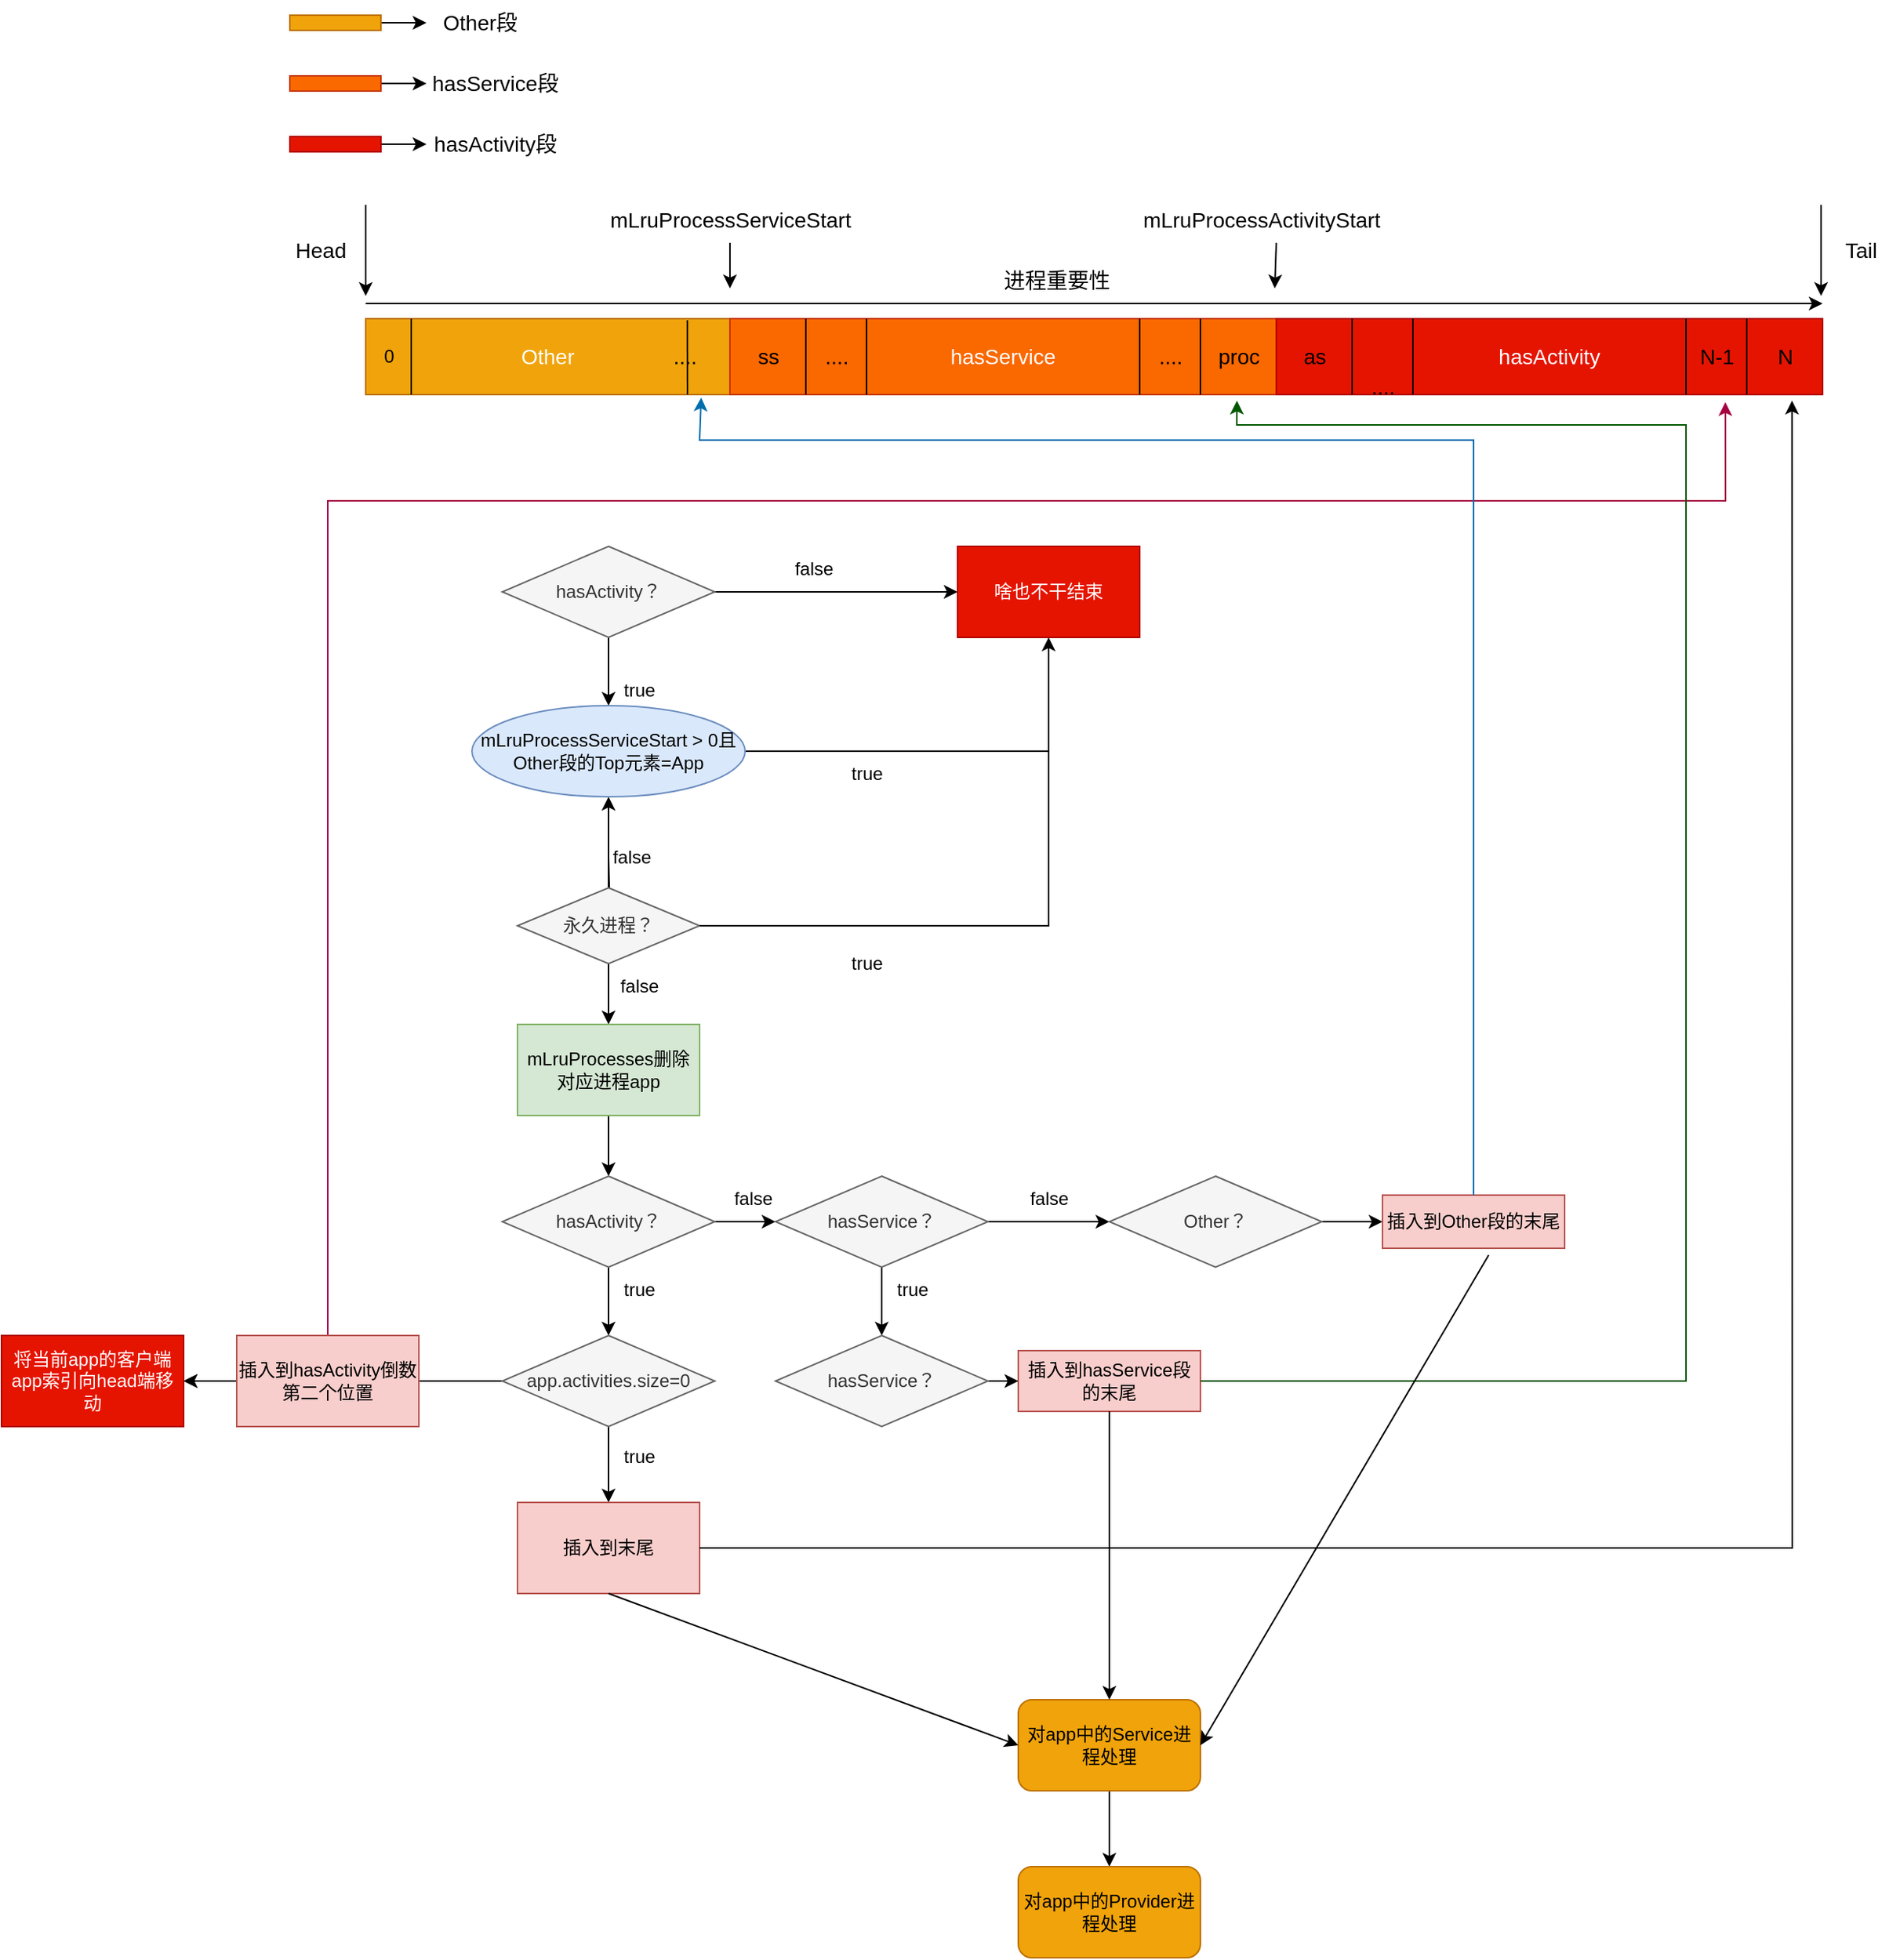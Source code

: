 <mxfile version="20.3.0" type="device"><diagram id="qgiC6TigUu5Dcoy5z_bk" name="第 1 页"><mxGraphModel dx="2258" dy="553" grid="1" gridSize="10" guides="1" tooltips="1" connect="1" arrows="1" fold="1" page="1" pageScale="1" pageWidth="1390" pageHeight="980" math="0" shadow="0"><root><mxCell id="0"/><mxCell id="1" parent="0"/><mxCell id="p4Rnya5ZcmWezV5nJHhN-1" value="&lt;font color=&quot;#ffffff&quot;&gt;Other&lt;/font&gt;" style="rounded=0;whiteSpace=wrap;html=1;fontSize=14;fillColor=#f0a30a;fontColor=#000000;strokeColor=#BD7000;" parent="1" vertex="1"><mxGeometry x="80" y="240" width="240" height="50" as="geometry"/></mxCell><mxCell id="p4Rnya5ZcmWezV5nJHhN-2" value="&lt;font color=&quot;#ffffff&quot;&gt;hasService&lt;/font&gt;" style="rounded=0;whiteSpace=wrap;html=1;fontSize=14;fillColor=#fa6800;strokeColor=#C73500;fontColor=#000000;" parent="1" vertex="1"><mxGeometry x="320" y="240" width="360" height="50" as="geometry"/></mxCell><mxCell id="p4Rnya5ZcmWezV5nJHhN-3" value="hasActivity" style="rounded=0;whiteSpace=wrap;html=1;fontSize=14;fillColor=#e51400;strokeColor=#B20000;fontColor=#ffffff;" parent="1" vertex="1"><mxGeometry x="680" y="240" width="360" height="50" as="geometry"/></mxCell><mxCell id="p4Rnya5ZcmWezV5nJHhN-4" value="" style="endArrow=none;html=1;fontSize=14;rounded=1;" parent="1" edge="1"><mxGeometry width="50" height="50" relative="1" as="geometry"><mxPoint x="370" y="290" as="sourcePoint"/><mxPoint x="370" y="240" as="targetPoint"/><Array as="points"><mxPoint x="370" y="280"/></Array></mxGeometry></mxCell><mxCell id="p4Rnya5ZcmWezV5nJHhN-5" value="ss" style="text;html=1;align=center;verticalAlign=middle;resizable=0;points=[];autosize=1;strokeColor=none;fillColor=none;fontSize=14;" parent="1" vertex="1"><mxGeometry x="325" y="250" width="40" height="30" as="geometry"/></mxCell><mxCell id="p4Rnya5ZcmWezV5nJHhN-6" value="" style="endArrow=none;html=1;fontSize=14;rounded=1;" parent="1" edge="1"><mxGeometry width="50" height="50" relative="1" as="geometry"><mxPoint x="410" y="290" as="sourcePoint"/><mxPoint x="410" y="240" as="targetPoint"/><Array as="points"><mxPoint x="410" y="280"/></Array></mxGeometry></mxCell><mxCell id="p4Rnya5ZcmWezV5nJHhN-7" value="....&lt;br&gt;" style="text;html=1;align=center;verticalAlign=middle;resizable=0;points=[];autosize=1;strokeColor=none;fillColor=none;fontSize=14;" parent="1" vertex="1"><mxGeometry x="370" y="250" width="40" height="30" as="geometry"/></mxCell><mxCell id="p4Rnya5ZcmWezV5nJHhN-8" value="" style="endArrow=none;html=1;fontSize=14;rounded=1;" parent="1" edge="1"><mxGeometry width="50" height="50" relative="1" as="geometry"><mxPoint x="630" y="290" as="sourcePoint"/><mxPoint x="630" y="240" as="targetPoint"/><Array as="points"><mxPoint x="630" y="280"/></Array></mxGeometry></mxCell><mxCell id="p4Rnya5ZcmWezV5nJHhN-9" value="" style="endArrow=none;html=1;fontSize=14;rounded=1;" parent="1" edge="1"><mxGeometry width="50" height="50" relative="1" as="geometry"><mxPoint x="590" y="290" as="sourcePoint"/><mxPoint x="590" y="240" as="targetPoint"/><Array as="points"><mxPoint x="590" y="280"/></Array></mxGeometry></mxCell><mxCell id="p4Rnya5ZcmWezV5nJHhN-10" value="....&lt;br&gt;" style="text;html=1;align=center;verticalAlign=middle;resizable=0;points=[];autosize=1;strokeColor=none;fillColor=none;fontSize=14;" parent="1" vertex="1"><mxGeometry x="590" y="250" width="40" height="30" as="geometry"/></mxCell><mxCell id="p4Rnya5ZcmWezV5nJHhN-11" value="proc" style="text;html=1;align=center;verticalAlign=middle;resizable=0;points=[];autosize=1;strokeColor=none;fillColor=none;fontSize=14;" parent="1" vertex="1"><mxGeometry x="630" y="250" width="50" height="30" as="geometry"/></mxCell><mxCell id="p4Rnya5ZcmWezV5nJHhN-12" value="" style="endArrow=none;html=1;fontSize=14;rounded=1;" parent="1" edge="1"><mxGeometry width="50" height="50" relative="1" as="geometry"><mxPoint x="730" y="290" as="sourcePoint"/><mxPoint x="730" y="240" as="targetPoint"/><Array as="points"><mxPoint x="730" y="280"/></Array></mxGeometry></mxCell><mxCell id="p4Rnya5ZcmWezV5nJHhN-13" value="" style="endArrow=none;html=1;fontSize=14;rounded=1;" parent="1" edge="1"><mxGeometry width="50" height="50" relative="1" as="geometry"><mxPoint x="770" y="290" as="sourcePoint"/><mxPoint x="770" y="240" as="targetPoint"/><Array as="points"><mxPoint x="770" y="280"/></Array></mxGeometry></mxCell><mxCell id="p4Rnya5ZcmWezV5nJHhN-14" value="" style="endArrow=none;html=1;fontSize=14;rounded=1;" parent="1" edge="1"><mxGeometry width="50" height="50" relative="1" as="geometry"><mxPoint x="990" y="290" as="sourcePoint"/><mxPoint x="990" y="240" as="targetPoint"/><Array as="points"><mxPoint x="990" y="280"/></Array></mxGeometry></mxCell><mxCell id="p4Rnya5ZcmWezV5nJHhN-15" value="" style="endArrow=none;html=1;fontSize=14;rounded=1;" parent="1" edge="1"><mxGeometry width="50" height="50" relative="1" as="geometry"><mxPoint x="950" y="290" as="sourcePoint"/><mxPoint x="950" y="240" as="targetPoint"/><Array as="points"><mxPoint x="950" y="280"/></Array></mxGeometry></mxCell><mxCell id="p4Rnya5ZcmWezV5nJHhN-16" value="....&lt;br&gt;" style="text;html=1;align=center;verticalAlign=middle;resizable=0;points=[];autosize=1;strokeColor=none;fillColor=none;fontSize=14;" parent="1" vertex="1"><mxGeometry x="730" y="270" width="40" height="30" as="geometry"/></mxCell><mxCell id="p4Rnya5ZcmWezV5nJHhN-17" value="N-1" style="text;html=1;align=center;verticalAlign=middle;resizable=0;points=[];autosize=1;strokeColor=none;fillColor=none;fontSize=14;" parent="1" vertex="1"><mxGeometry x="945" y="250" width="50" height="30" as="geometry"/></mxCell><mxCell id="p4Rnya5ZcmWezV5nJHhN-18" value="as" style="text;html=1;align=center;verticalAlign=middle;resizable=0;points=[];autosize=1;strokeColor=none;fillColor=none;fontSize=14;" parent="1" vertex="1"><mxGeometry x="685" y="250" width="40" height="30" as="geometry"/></mxCell><mxCell id="p4Rnya5ZcmWezV5nJHhN-19" value="N" style="text;html=1;align=center;verticalAlign=middle;resizable=0;points=[];autosize=1;strokeColor=none;fillColor=none;fontSize=14;" parent="1" vertex="1"><mxGeometry x="1000" y="250" width="30" height="30" as="geometry"/></mxCell><mxCell id="p4Rnya5ZcmWezV5nJHhN-20" value="....&lt;br&gt;" style="text;html=1;align=center;verticalAlign=middle;resizable=0;points=[];autosize=1;strokeColor=none;fillColor=none;fontSize=14;" parent="1" vertex="1"><mxGeometry x="270" y="250" width="40" height="30" as="geometry"/></mxCell><mxCell id="p4Rnya5ZcmWezV5nJHhN-21" value="" style="endArrow=classic;html=1;rounded=1;fontSize=14;" parent="1" edge="1"><mxGeometry width="50" height="50" relative="1" as="geometry"><mxPoint x="80" y="165" as="sourcePoint"/><mxPoint x="80" y="225" as="targetPoint"/></mxGeometry></mxCell><mxCell id="p4Rnya5ZcmWezV5nJHhN-22" value="Head&lt;br&gt;" style="text;html=1;align=center;verticalAlign=middle;resizable=0;points=[];autosize=1;strokeColor=none;fillColor=none;fontSize=14;" parent="1" vertex="1"><mxGeometry x="20" y="180" width="60" height="30" as="geometry"/></mxCell><mxCell id="p4Rnya5ZcmWezV5nJHhN-23" value="" style="endArrow=classic;html=1;rounded=1;fontSize=14;" parent="1" edge="1"><mxGeometry width="50" height="50" relative="1" as="geometry"><mxPoint x="1039" y="165" as="sourcePoint"/><mxPoint x="1039" y="225" as="targetPoint"/></mxGeometry></mxCell><mxCell id="p4Rnya5ZcmWezV5nJHhN-24" value="Tail" style="text;html=1;align=center;verticalAlign=middle;resizable=0;points=[];autosize=1;strokeColor=none;fillColor=none;fontSize=14;" parent="1" vertex="1"><mxGeometry x="1040" y="180" width="50" height="30" as="geometry"/></mxCell><mxCell id="p4Rnya5ZcmWezV5nJHhN-25" value="mLruProcessServiceStart" style="text;html=1;align=center;verticalAlign=middle;resizable=0;points=[];autosize=1;strokeColor=none;fillColor=none;fontSize=14;" parent="1" vertex="1"><mxGeometry x="230" y="160" width="180" height="30" as="geometry"/></mxCell><mxCell id="p4Rnya5ZcmWezV5nJHhN-26" value="" style="endArrow=classic;html=1;rounded=1;fontSize=14;" parent="1" edge="1"><mxGeometry width="50" height="50" relative="1" as="geometry"><mxPoint x="320" y="190" as="sourcePoint"/><mxPoint x="320" y="220" as="targetPoint"/></mxGeometry></mxCell><mxCell id="p4Rnya5ZcmWezV5nJHhN-27" value="" style="endArrow=classic;html=1;rounded=1;fontSize=14;" parent="1" edge="1"><mxGeometry width="50" height="50" relative="1" as="geometry"><mxPoint x="680" y="190" as="sourcePoint"/><mxPoint x="679" y="220" as="targetPoint"/></mxGeometry></mxCell><mxCell id="p4Rnya5ZcmWezV5nJHhN-28" value="mLruProcessActivityStart" style="text;html=1;align=center;verticalAlign=middle;resizable=0;points=[];autosize=1;strokeColor=none;fillColor=none;fontSize=14;" parent="1" vertex="1"><mxGeometry x="580" y="160" width="180" height="30" as="geometry"/></mxCell><mxCell id="p4Rnya5ZcmWezV5nJHhN-29" value="" style="edgeStyle=none;rounded=1;orthogonalLoop=1;jettySize=auto;html=1;fontSize=14;" parent="1" source="p4Rnya5ZcmWezV5nJHhN-30" target="p4Rnya5ZcmWezV5nJHhN-31" edge="1"><mxGeometry relative="1" as="geometry"/></mxCell><mxCell id="p4Rnya5ZcmWezV5nJHhN-30" value="" style="rounded=0;whiteSpace=wrap;html=1;fontSize=14;fillColor=#f0a30a;fontColor=#000000;strokeColor=#BD7000;" parent="1" vertex="1"><mxGeometry x="30" y="40" width="60" height="10" as="geometry"/></mxCell><mxCell id="p4Rnya5ZcmWezV5nJHhN-31" value="Other段" style="text;html=1;align=center;verticalAlign=middle;resizable=0;points=[];autosize=1;strokeColor=none;fillColor=none;fontSize=14;" parent="1" vertex="1"><mxGeometry x="120" y="30" width="70" height="30" as="geometry"/></mxCell><mxCell id="p4Rnya5ZcmWezV5nJHhN-32" value="" style="edgeStyle=none;rounded=1;orthogonalLoop=1;jettySize=auto;html=1;fontSize=14;" parent="1" source="p4Rnya5ZcmWezV5nJHhN-33" edge="1"><mxGeometry relative="1" as="geometry"><mxPoint x="120" y="85" as="targetPoint"/></mxGeometry></mxCell><mxCell id="p4Rnya5ZcmWezV5nJHhN-33" value="" style="rounded=0;whiteSpace=wrap;html=1;fontSize=14;fillColor=#fa6800;fontColor=#000000;strokeColor=#C73500;" parent="1" vertex="1"><mxGeometry x="30" y="80" width="60" height="10" as="geometry"/></mxCell><mxCell id="p4Rnya5ZcmWezV5nJHhN-34" value="&lt;span style=&quot;&quot;&gt;hasService段&lt;/span&gt;" style="text;html=1;align=center;verticalAlign=middle;resizable=0;points=[];autosize=1;strokeColor=none;fillColor=none;fontSize=14;" parent="1" vertex="1"><mxGeometry x="110" y="70" width="110" height="30" as="geometry"/></mxCell><mxCell id="p4Rnya5ZcmWezV5nJHhN-35" value="" style="edgeStyle=none;rounded=1;orthogonalLoop=1;jettySize=auto;html=1;fontSize=14;fontColor=#ffffff;" parent="1" source="p4Rnya5ZcmWezV5nJHhN-36" edge="1"><mxGeometry relative="1" as="geometry"><mxPoint x="120" y="125" as="targetPoint"/></mxGeometry></mxCell><mxCell id="p4Rnya5ZcmWezV5nJHhN-36" value="" style="rounded=0;whiteSpace=wrap;html=1;fontSize=14;fillColor=#e51400;fontColor=#ffffff;strokeColor=#B20000;" parent="1" vertex="1"><mxGeometry x="30" y="120" width="60" height="10" as="geometry"/></mxCell><mxCell id="p4Rnya5ZcmWezV5nJHhN-37" value="&lt;span style=&quot;&quot;&gt;hasActivity段&lt;/span&gt;" style="text;html=1;align=center;verticalAlign=middle;resizable=0;points=[];autosize=1;strokeColor=none;fillColor=none;fontSize=14;" parent="1" vertex="1"><mxGeometry x="115" y="110" width="100" height="30" as="geometry"/></mxCell><mxCell id="p4Rnya5ZcmWezV5nJHhN-38" value="" style="endArrow=classic;html=1;rounded=1;fontSize=14;fontColor=#ffffff;" parent="1" edge="1"><mxGeometry width="50" height="50" relative="1" as="geometry"><mxPoint x="80" y="230" as="sourcePoint"/><mxPoint x="1040" y="230" as="targetPoint"/></mxGeometry></mxCell><mxCell id="p4Rnya5ZcmWezV5nJHhN-39" value="进程重要性" style="text;html=1;align=center;verticalAlign=middle;resizable=0;points=[];autosize=1;strokeColor=none;fillColor=none;fontSize=14;fontColor=#000000;" parent="1" vertex="1"><mxGeometry x="490" y="200" width="90" height="30" as="geometry"/></mxCell><mxCell id="p4Rnya5ZcmWezV5nJHhN-48" value="" style="edgeStyle=orthogonalEdgeStyle;rounded=0;orthogonalLoop=1;jettySize=auto;html=1;entryX=0.5;entryY=0;entryDx=0;entryDy=0;" parent="1" source="p4Rnya5ZcmWezV5nJHhN-46" target="kV8DsEIXAEDbe-gtVqVX-9" edge="1"><mxGeometry relative="1" as="geometry"><mxPoint x="240" y="535" as="targetPoint"/></mxGeometry></mxCell><mxCell id="p4Rnya5ZcmWezV5nJHhN-50" value="" style="edgeStyle=orthogonalEdgeStyle;rounded=0;orthogonalLoop=1;jettySize=auto;html=1;" parent="1" source="p4Rnya5ZcmWezV5nJHhN-46" target="p4Rnya5ZcmWezV5nJHhN-49" edge="1"><mxGeometry relative="1" as="geometry"/></mxCell><mxCell id="p4Rnya5ZcmWezV5nJHhN-46" value="hasActivity？" style="rhombus;whiteSpace=wrap;html=1;fillColor=#f5f5f5;fontColor=#333333;strokeColor=#666666;" parent="1" vertex="1"><mxGeometry x="170" y="390" width="140" height="60" as="geometry"/></mxCell><mxCell id="kV8DsEIXAEDbe-gtVqVX-4" value="" style="edgeStyle=orthogonalEdgeStyle;rounded=0;orthogonalLoop=1;jettySize=auto;html=1;" parent="1" target="kV8DsEIXAEDbe-gtVqVX-3" edge="1"><mxGeometry relative="1" as="geometry"><mxPoint x="240" y="595" as="sourcePoint"/></mxGeometry></mxCell><mxCell id="p4Rnya5ZcmWezV5nJHhN-49" value="啥也不干结束" style="whiteSpace=wrap;html=1;fillColor=#e51400;fontColor=#ffffff;strokeColor=#B20000;" parent="1" vertex="1"><mxGeometry x="470" y="390" width="120" height="60" as="geometry"/></mxCell><mxCell id="p4Rnya5ZcmWezV5nJHhN-51" value="false" style="text;html=1;align=center;verticalAlign=middle;resizable=0;points=[];autosize=1;strokeColor=none;fillColor=none;" parent="1" vertex="1"><mxGeometry x="350" y="390" width="50" height="30" as="geometry"/></mxCell><mxCell id="p4Rnya5ZcmWezV5nJHhN-52" value="true" style="text;html=1;align=center;verticalAlign=middle;resizable=0;points=[];autosize=1;strokeColor=none;fillColor=none;" parent="1" vertex="1"><mxGeometry x="240" y="470" width="40" height="30" as="geometry"/></mxCell><mxCell id="kV8DsEIXAEDbe-gtVqVX-1" value="" style="endArrow=classic;html=1;rounded=0;entryX=0.5;entryY=1;entryDx=0;entryDy=0;exitX=1;exitY=0.5;exitDx=0;exitDy=0;" parent="1" source="kV8DsEIXAEDbe-gtVqVX-9" target="p4Rnya5ZcmWezV5nJHhN-49" edge="1"><mxGeometry width="50" height="50" relative="1" as="geometry"><mxPoint x="322.5" y="565" as="sourcePoint"/><mxPoint x="490" y="535" as="targetPoint"/><Array as="points"><mxPoint x="530" y="525"/></Array></mxGeometry></mxCell><mxCell id="kV8DsEIXAEDbe-gtVqVX-2" value="true" style="text;html=1;align=center;verticalAlign=middle;resizable=0;points=[];autosize=1;strokeColor=none;fillColor=none;" parent="1" vertex="1"><mxGeometry x="390" y="525" width="40" height="30" as="geometry"/></mxCell><mxCell id="kV8DsEIXAEDbe-gtVqVX-10" value="" style="edgeStyle=orthogonalEdgeStyle;rounded=0;orthogonalLoop=1;jettySize=auto;html=1;" parent="1" source="kV8DsEIXAEDbe-gtVqVX-3" target="kV8DsEIXAEDbe-gtVqVX-9" edge="1"><mxGeometry relative="1" as="geometry"/></mxCell><mxCell id="kV8DsEIXAEDbe-gtVqVX-12" value="" style="edgeStyle=orthogonalEdgeStyle;rounded=0;orthogonalLoop=1;jettySize=auto;html=1;" parent="1" source="kV8DsEIXAEDbe-gtVqVX-3" target="kV8DsEIXAEDbe-gtVqVX-11" edge="1"><mxGeometry relative="1" as="geometry"/></mxCell><mxCell id="kV8DsEIXAEDbe-gtVqVX-3" value="永久进程？" style="rhombus;whiteSpace=wrap;html=1;fillColor=#f5f5f5;fontColor=#333333;strokeColor=#666666;" parent="1" vertex="1"><mxGeometry x="180" y="615" width="120" height="50" as="geometry"/></mxCell><mxCell id="kV8DsEIXAEDbe-gtVqVX-5" value="false" style="text;html=1;align=center;verticalAlign=middle;resizable=0;points=[];autosize=1;strokeColor=none;fillColor=none;" parent="1" vertex="1"><mxGeometry x="230" y="580" width="50" height="30" as="geometry"/></mxCell><mxCell id="kV8DsEIXAEDbe-gtVqVX-7" value="" style="endArrow=none;html=1;rounded=0;exitX=1;exitY=0.5;exitDx=0;exitDy=0;" parent="1" source="kV8DsEIXAEDbe-gtVqVX-3" edge="1"><mxGeometry width="50" height="50" relative="1" as="geometry"><mxPoint x="250" y="615" as="sourcePoint"/><mxPoint x="530" y="525" as="targetPoint"/><Array as="points"><mxPoint x="530" y="640"/></Array></mxGeometry></mxCell><mxCell id="kV8DsEIXAEDbe-gtVqVX-8" value="true" style="text;html=1;align=center;verticalAlign=middle;resizable=0;points=[];autosize=1;strokeColor=none;fillColor=none;" parent="1" vertex="1"><mxGeometry x="390" y="650" width="40" height="30" as="geometry"/></mxCell><mxCell id="kV8DsEIXAEDbe-gtVqVX-9" value="mLruProcessServiceStart &amp;gt; 0且Other段的Top元素=App" style="ellipse;whiteSpace=wrap;html=1;fillColor=#dae8fc;strokeColor=#6c8ebf;" parent="1" vertex="1"><mxGeometry x="150" y="495" width="180" height="60" as="geometry"/></mxCell><mxCell id="kV8DsEIXAEDbe-gtVqVX-14" value="" style="edgeStyle=orthogonalEdgeStyle;rounded=0;orthogonalLoop=1;jettySize=auto;html=1;" parent="1" source="kV8DsEIXAEDbe-gtVqVX-11" target="kV8DsEIXAEDbe-gtVqVX-13" edge="1"><mxGeometry relative="1" as="geometry"/></mxCell><mxCell id="kV8DsEIXAEDbe-gtVqVX-11" value="mLruProcesses删除对应进程app" style="whiteSpace=wrap;html=1;fillColor=#d5e8d4;strokeColor=#82b366;" parent="1" vertex="1"><mxGeometry x="180" y="705" width="120" height="60" as="geometry"/></mxCell><mxCell id="kV8DsEIXAEDbe-gtVqVX-40" value="" style="edgeStyle=orthogonalEdgeStyle;rounded=0;orthogonalLoop=1;jettySize=auto;html=1;" parent="1" source="kV8DsEIXAEDbe-gtVqVX-13" target="kV8DsEIXAEDbe-gtVqVX-39" edge="1"><mxGeometry relative="1" as="geometry"/></mxCell><mxCell id="kV8DsEIXAEDbe-gtVqVX-107" value="" style="edgeStyle=orthogonalEdgeStyle;rounded=0;orthogonalLoop=1;jettySize=auto;html=1;" parent="1" source="kV8DsEIXAEDbe-gtVqVX-13" target="kV8DsEIXAEDbe-gtVqVX-106" edge="1"><mxGeometry relative="1" as="geometry"/></mxCell><mxCell id="kV8DsEIXAEDbe-gtVqVX-13" value="hasActivity？" style="rhombus;whiteSpace=wrap;html=1;fillColor=#f5f5f5;fontColor=#333333;strokeColor=#666666;" parent="1" vertex="1"><mxGeometry x="170" y="805" width="140" height="60" as="geometry"/></mxCell><mxCell id="kV8DsEIXAEDbe-gtVqVX-105" value="" style="edgeStyle=orthogonalEdgeStyle;rounded=0;orthogonalLoop=1;jettySize=auto;html=1;" parent="1" source="kV8DsEIXAEDbe-gtVqVX-39" target="kV8DsEIXAEDbe-gtVqVX-104" edge="1"><mxGeometry relative="1" as="geometry"/></mxCell><mxCell id="kV8DsEIXAEDbe-gtVqVX-113" value="" style="edgeStyle=orthogonalEdgeStyle;rounded=0;orthogonalLoop=1;jettySize=auto;html=1;" parent="1" source="kV8DsEIXAEDbe-gtVqVX-39" target="kV8DsEIXAEDbe-gtVqVX-112" edge="1"><mxGeometry relative="1" as="geometry"/></mxCell><mxCell id="kV8DsEIXAEDbe-gtVqVX-39" value="hasService？" style="rhombus;whiteSpace=wrap;html=1;fillColor=#f5f5f5;fontColor=#333333;strokeColor=#666666;" parent="1" vertex="1"><mxGeometry x="350" y="805" width="140" height="60" as="geometry"/></mxCell><mxCell id="kV8DsEIXAEDbe-gtVqVX-128" value="" style="edgeStyle=orthogonalEdgeStyle;rounded=0;orthogonalLoop=1;jettySize=auto;html=1;" parent="1" source="kV8DsEIXAEDbe-gtVqVX-104" target="kV8DsEIXAEDbe-gtVqVX-127" edge="1"><mxGeometry relative="1" as="geometry"/></mxCell><mxCell id="kV8DsEIXAEDbe-gtVqVX-104" value="Other？" style="rhombus;whiteSpace=wrap;html=1;fillColor=#f5f5f5;fontColor=#333333;strokeColor=#666666;" parent="1" vertex="1"><mxGeometry x="570" y="805" width="140" height="60" as="geometry"/></mxCell><mxCell id="kV8DsEIXAEDbe-gtVqVX-115" value="" style="edgeStyle=orthogonalEdgeStyle;rounded=0;orthogonalLoop=1;jettySize=auto;html=1;" parent="1" source="kV8DsEIXAEDbe-gtVqVX-106" target="kV8DsEIXAEDbe-gtVqVX-114" edge="1"><mxGeometry relative="1" as="geometry"/></mxCell><mxCell id="kV8DsEIXAEDbe-gtVqVX-119" value="" style="edgeStyle=orthogonalEdgeStyle;rounded=0;orthogonalLoop=1;jettySize=auto;html=1;" parent="1" source="kV8DsEIXAEDbe-gtVqVX-106" target="kV8DsEIXAEDbe-gtVqVX-118" edge="1"><mxGeometry relative="1" as="geometry"/></mxCell><mxCell id="kV8DsEIXAEDbe-gtVqVX-106" value="app.activities.size=0" style="rhombus;whiteSpace=wrap;html=1;fillColor=#f5f5f5;fontColor=#333333;strokeColor=#666666;" parent="1" vertex="1"><mxGeometry x="170" y="910" width="140" height="60" as="geometry"/></mxCell><mxCell id="kV8DsEIXAEDbe-gtVqVX-108" value="true" style="text;html=1;align=center;verticalAlign=middle;resizable=0;points=[];autosize=1;strokeColor=none;fillColor=none;" parent="1" vertex="1"><mxGeometry x="240" y="865" width="40" height="30" as="geometry"/></mxCell><mxCell id="kV8DsEIXAEDbe-gtVqVX-110" value="false" style="text;html=1;align=center;verticalAlign=middle;resizable=0;points=[];autosize=1;strokeColor=none;fillColor=none;" parent="1" vertex="1"><mxGeometry x="310" y="805" width="50" height="30" as="geometry"/></mxCell><mxCell id="kV8DsEIXAEDbe-gtVqVX-111" value="false" style="text;html=1;align=center;verticalAlign=middle;resizable=0;points=[];autosize=1;strokeColor=none;fillColor=none;" parent="1" vertex="1"><mxGeometry x="505" y="805" width="50" height="30" as="geometry"/></mxCell><mxCell id="kV8DsEIXAEDbe-gtVqVX-126" value="" style="edgeStyle=orthogonalEdgeStyle;rounded=0;orthogonalLoop=1;jettySize=auto;html=1;" parent="1" source="kV8DsEIXAEDbe-gtVqVX-112" target="kV8DsEIXAEDbe-gtVqVX-125" edge="1"><mxGeometry relative="1" as="geometry"/></mxCell><mxCell id="kV8DsEIXAEDbe-gtVqVX-112" value="hasService？" style="rhombus;whiteSpace=wrap;html=1;fillColor=#f5f5f5;fontColor=#333333;strokeColor=#666666;" parent="1" vertex="1"><mxGeometry x="350" y="910" width="140" height="60" as="geometry"/></mxCell><mxCell id="kV8DsEIXAEDbe-gtVqVX-114" value="插入到末尾" style="whiteSpace=wrap;html=1;fillColor=#f8cecc;strokeColor=#b85450;" parent="1" vertex="1"><mxGeometry x="180" y="1020" width="120" height="60" as="geometry"/></mxCell><mxCell id="kV8DsEIXAEDbe-gtVqVX-116" value="true" style="text;html=1;align=center;verticalAlign=middle;resizable=0;points=[];autosize=1;strokeColor=none;fillColor=none;" parent="1" vertex="1"><mxGeometry x="240" y="975" width="40" height="30" as="geometry"/></mxCell><mxCell id="kV8DsEIXAEDbe-gtVqVX-118" value="将当前app的客户端app索引向head端移动" style="whiteSpace=wrap;html=1;fillColor=#e51400;fontColor=#ffffff;strokeColor=#B20000;" parent="1" vertex="1"><mxGeometry x="-160" y="910" width="120" height="60" as="geometry"/></mxCell><mxCell id="kV8DsEIXAEDbe-gtVqVX-120" value="" style="endArrow=classic;html=1;rounded=0;entryX=0.822;entryY=1.1;entryDx=0;entryDy=0;entryPerimeter=0;exitX=0.5;exitY=0;exitDx=0;exitDy=0;fillColor=#d80073;strokeColor=#A50040;" parent="1" source="kV8DsEIXAEDbe-gtVqVX-139" target="p4Rnya5ZcmWezV5nJHhN-3" edge="1"><mxGeometry width="50" height="50" relative="1" as="geometry"><mxPoint x="130" y="940" as="sourcePoint"/><mxPoint x="260" y="790" as="targetPoint"/><Array as="points"><mxPoint x="55" y="360"/><mxPoint x="976" y="360"/></Array></mxGeometry></mxCell><mxCell id="kV8DsEIXAEDbe-gtVqVX-122" value="" style="endArrow=none;html=1;fontSize=14;rounded=1;" parent="1" edge="1"><mxGeometry width="50" height="50" relative="1" as="geometry"><mxPoint x="110" y="290" as="sourcePoint"/><mxPoint x="110" y="240" as="targetPoint"/><Array as="points"><mxPoint x="110" y="280"/></Array></mxGeometry></mxCell><mxCell id="kV8DsEIXAEDbe-gtVqVX-123" value="0" style="text;html=1;align=center;verticalAlign=middle;resizable=0;points=[];autosize=1;strokeColor=none;fillColor=none;" parent="1" vertex="1"><mxGeometry x="80" y="250" width="30" height="30" as="geometry"/></mxCell><mxCell id="kV8DsEIXAEDbe-gtVqVX-124" value="" style="endArrow=classic;html=1;rounded=0;exitX=1;exitY=0.5;exitDx=0;exitDy=0;entryX=0.944;entryY=1.08;entryDx=0;entryDy=0;entryPerimeter=0;" parent="1" source="kV8DsEIXAEDbe-gtVqVX-114" target="p4Rnya5ZcmWezV5nJHhN-3" edge="1"><mxGeometry width="50" height="50" relative="1" as="geometry"><mxPoint x="260" y="840" as="sourcePoint"/><mxPoint x="1020" y="300" as="targetPoint"/><Array as="points"><mxPoint x="1020" y="1050"/></Array></mxGeometry></mxCell><mxCell id="kV8DsEIXAEDbe-gtVqVX-125" value="插入到hasService段的末尾" style="whiteSpace=wrap;html=1;fillColor=#f8cecc;strokeColor=#b85450;" parent="1" vertex="1"><mxGeometry x="510" y="920" width="120" height="40" as="geometry"/></mxCell><mxCell id="kV8DsEIXAEDbe-gtVqVX-127" value="插入到Other段的末尾" style="whiteSpace=wrap;html=1;fillColor=#f8cecc;strokeColor=#b85450;" parent="1" vertex="1"><mxGeometry x="750" y="817.5" width="120" height="35" as="geometry"/></mxCell><mxCell id="kV8DsEIXAEDbe-gtVqVX-129" value="" style="endArrow=classic;html=1;rounded=0;exitX=0.5;exitY=0;exitDx=0;exitDy=0;entryX=0.921;entryY=1.04;entryDx=0;entryDy=0;entryPerimeter=0;fillColor=#1ba1e2;strokeColor=#006EAF;" parent="1" source="kV8DsEIXAEDbe-gtVqVX-127" target="p4Rnya5ZcmWezV5nJHhN-1" edge="1"><mxGeometry width="50" height="50" relative="1" as="geometry"><mxPoint x="720" y="730" as="sourcePoint"/><mxPoint x="770" y="680" as="targetPoint"/><Array as="points"><mxPoint x="810" y="320"/><mxPoint x="300" y="320"/></Array></mxGeometry></mxCell><mxCell id="kV8DsEIXAEDbe-gtVqVX-130" value="" style="endArrow=none;html=1;rounded=0;entryX=0.883;entryY=0.02;entryDx=0;entryDy=0;entryPerimeter=0;" parent="1" target="p4Rnya5ZcmWezV5nJHhN-1" edge="1"><mxGeometry width="50" height="50" relative="1" as="geometry"><mxPoint x="292" y="290" as="sourcePoint"/><mxPoint x="410" y="380" as="targetPoint"/></mxGeometry></mxCell><mxCell id="kV8DsEIXAEDbe-gtVqVX-131" value="" style="endArrow=classic;html=1;rounded=0;entryX=0.928;entryY=1.08;entryDx=0;entryDy=0;entryPerimeter=0;exitX=1;exitY=0.5;exitDx=0;exitDy=0;fillColor=#008a00;strokeColor=#005700;" parent="1" source="kV8DsEIXAEDbe-gtVqVX-125" target="p4Rnya5ZcmWezV5nJHhN-2" edge="1"><mxGeometry width="50" height="50" relative="1" as="geometry"><mxPoint x="530" y="730" as="sourcePoint"/><mxPoint x="580" y="680" as="targetPoint"/><Array as="points"><mxPoint x="950" y="940"/><mxPoint x="950" y="310"/><mxPoint x="654" y="310"/></Array></mxGeometry></mxCell><mxCell id="kV8DsEIXAEDbe-gtVqVX-134" value="" style="edgeStyle=orthogonalEdgeStyle;rounded=0;orthogonalLoop=1;jettySize=auto;html=1;" parent="1" source="kV8DsEIXAEDbe-gtVqVX-132" target="kV8DsEIXAEDbe-gtVqVX-133" edge="1"><mxGeometry relative="1" as="geometry"/></mxCell><mxCell id="kV8DsEIXAEDbe-gtVqVX-132" value="对app中的Service进程处理" style="rounded=1;whiteSpace=wrap;html=1;fillColor=#f0a30a;fontColor=#000000;strokeColor=#BD7000;" parent="1" vertex="1"><mxGeometry x="510" y="1150" width="120" height="60" as="geometry"/></mxCell><mxCell id="kV8DsEIXAEDbe-gtVqVX-133" value="对app中的Provider进程处理" style="rounded=1;whiteSpace=wrap;html=1;fillColor=#f0a30a;fontColor=#000000;strokeColor=#BD7000;" parent="1" vertex="1"><mxGeometry x="510" y="1260" width="120" height="60" as="geometry"/></mxCell><mxCell id="kV8DsEIXAEDbe-gtVqVX-135" value="" style="endArrow=classic;html=1;rounded=0;exitX=0.5;exitY=1;exitDx=0;exitDy=0;entryX=0;entryY=0.5;entryDx=0;entryDy=0;" parent="1" source="kV8DsEIXAEDbe-gtVqVX-114" target="kV8DsEIXAEDbe-gtVqVX-132" edge="1"><mxGeometry width="50" height="50" relative="1" as="geometry"><mxPoint x="540" y="990" as="sourcePoint"/><mxPoint x="590" y="940" as="targetPoint"/></mxGeometry></mxCell><mxCell id="kV8DsEIXAEDbe-gtVqVX-136" value="" style="endArrow=classic;html=1;rounded=0;entryX=0.5;entryY=0;entryDx=0;entryDy=0;exitX=0.5;exitY=1;exitDx=0;exitDy=0;" parent="1" source="kV8DsEIXAEDbe-gtVqVX-125" target="kV8DsEIXAEDbe-gtVqVX-132" edge="1"><mxGeometry width="50" height="50" relative="1" as="geometry"><mxPoint x="540" y="1090" as="sourcePoint"/><mxPoint x="590" y="1040" as="targetPoint"/></mxGeometry></mxCell><mxCell id="kV8DsEIXAEDbe-gtVqVX-137" value="" style="endArrow=classic;html=1;rounded=0;entryX=1;entryY=0.5;entryDx=0;entryDy=0;exitX=0.583;exitY=1.129;exitDx=0;exitDy=0;exitPerimeter=0;" parent="1" source="kV8DsEIXAEDbe-gtVqVX-127" target="kV8DsEIXAEDbe-gtVqVX-132" edge="1"><mxGeometry width="50" height="50" relative="1" as="geometry"><mxPoint x="540" y="1090" as="sourcePoint"/><mxPoint x="590" y="1040" as="targetPoint"/></mxGeometry></mxCell><mxCell id="kV8DsEIXAEDbe-gtVqVX-138" value="true" style="text;html=1;align=center;verticalAlign=middle;resizable=0;points=[];autosize=1;strokeColor=none;fillColor=none;" parent="1" vertex="1"><mxGeometry x="420" y="865" width="40" height="30" as="geometry"/></mxCell><mxCell id="kV8DsEIXAEDbe-gtVqVX-140" value="" style="edgeStyle=orthogonalEdgeStyle;rounded=0;orthogonalLoop=1;jettySize=auto;html=1;" parent="1" source="kV8DsEIXAEDbe-gtVqVX-139" target="kV8DsEIXAEDbe-gtVqVX-118" edge="1"><mxGeometry relative="1" as="geometry"/></mxCell><mxCell id="kV8DsEIXAEDbe-gtVqVX-139" value="&lt;span style=&quot;&quot;&gt;插入到hasActivity倒数第二个位置&lt;/span&gt;" style="whiteSpace=wrap;html=1;fillColor=#f8cecc;strokeColor=#b85450;" parent="1" vertex="1"><mxGeometry x="-5" y="910" width="120" height="60" as="geometry"/></mxCell><mxCell id="kV8DsEIXAEDbe-gtVqVX-143" value="false" style="text;html=1;align=center;verticalAlign=middle;resizable=0;points=[];autosize=1;strokeColor=none;fillColor=none;" parent="1" vertex="1"><mxGeometry x="235" y="665" width="50" height="30" as="geometry"/></mxCell></root></mxGraphModel></diagram></mxfile>